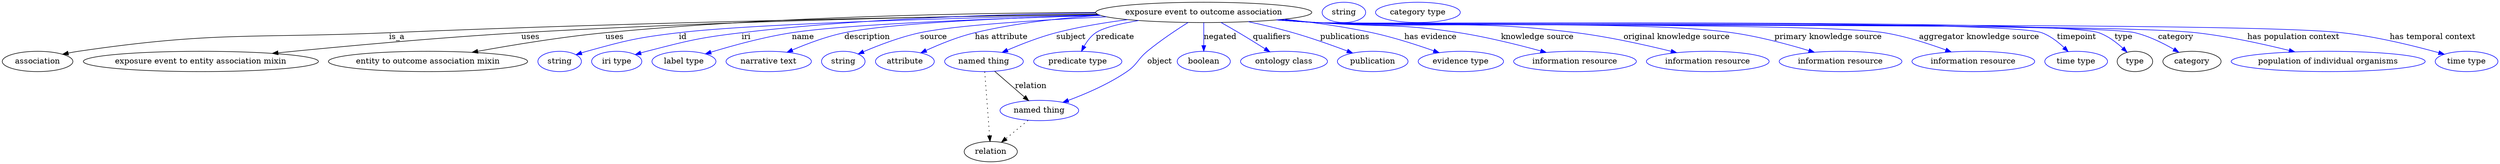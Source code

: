 digraph {
	graph [bb="0,0,4412.6,283"];
	node [label="\N"];
	"exposure event to outcome association"	[height=0.5,
		label="exposure event to outcome association",
		pos="2123.4,265",
		width=5.3079];
	association	[height=0.5,
		pos="62.394,178",
		width=1.7332];
	"exposure event to outcome association" -> association	[label=is_a,
		lp="696.39,221.5",
		pos="e,106.47,190.82 1935.6,261.58 1660.5,257.55 1131.8,247.96 682.39,229 438.17,218.7 375.18,231.93 133.39,196 127.91,195.18 122.23,\
194.15 116.57,193"];
	"exposure event to entity association mixin"	[height=0.5,
		pos="350.39,178",
		width=5.7773];
	"exposure event to outcome association" -> "exposure event to entity association mixin"	[label=uses,
		lp="932.89,221.5",
		pos="e,476.69,192.31 1934.8,261.98 1697.2,258.64 1276.2,250.09 916.39,229 769.42,220.38 601.44,204.82 486.91,193.34"];
	"entity to outcome association mixin"	[height=0.5,
		pos="752.39,178",
		width=4.8926];
	"exposure event to outcome association" -> "entity to outcome association mixin"	[label=uses,
		lp="1081.9,221.5",
		pos="e,830.19,194.21 1932.3,264.87 1720,264.16 1367.5,258.01 1065.4,229 988.99,221.66 902.92,207.48 840.41,196.08"];
	id	[color=blue,
		height=0.5,
		label=string,
		pos="984.39,178",
		width=1.0652];
	"exposure event to outcome association" -> id	[color=blue,
		label=id,
		lp="1202.4,221.5",
		pos="e,1013.4,190 1938.2,260.57 1709.5,255.71 1334,245.53 1195.4,229 1122,220.25 1103.6,215.72 1032.4,196 1029.3,195.14 1026.1,194.18 \
1022.9,193.16",
		style=solid];
	iri	[color=blue,
		height=0.5,
		label="iri type",
		pos="1085.4,178",
		width=1.2277];
	"exposure event to outcome association" -> iri	[color=blue,
		label=iri,
		lp="1314.4,221.5",
		pos="e,1118.3,190.21 1932.5,263.96 1766.5,261.99 1519.8,254.38 1306.4,229 1230.8,220.01 1212.1,214.99 1138.4,196 1135,195.13 1131.5,194.17 \
1128.1,193.16",
		style=solid];
	name	[color=blue,
		height=0.5,
		label="label type",
		pos="1204.4,178",
		width=1.5707];
	"exposure event to outcome association" -> name	[color=blue,
		label=name,
		lp="1415.4,221.5",
		pos="e,1242.3,191.43 1941.2,259.56 1760.5,254.38 1496.5,244.5 1395.4,229 1345.8,221.4 1290.4,206.14 1252.2,194.46",
		style=solid];
	description	[color=blue,
		height=0.5,
		label="narrative text",
		pos="1354.4,178",
		width=2.0943];
	"exposure event to outcome association" -> description	[color=blue,
		label=description,
		lp="1527.9,221.5",
		pos="e,1386.6,194.3 1939.5,260.07 1782.9,255.59 1570.5,246.48 1487.4,229 1455.8,222.36 1421.8,209.45 1396.1,198.42",
		style=solid];
	source	[color=blue,
		height=0.5,
		label=string,
		pos="1486.4,178",
		width=1.0652];
	"exposure event to outcome association" -> source	[color=blue,
		label=source,
		lp="1645.4,221.5",
		pos="e,1512.6,191.27 1951.1,257.21 1831.2,251.48 1682.3,242.12 1621.4,229 1586.6,221.5 1548.7,206.86 1521.9,195.35",
		style=solid];
	"has attribute"	[color=blue,
		height=0.5,
		label=attribute,
		pos="1594.4,178",
		width=1.4443];
	"exposure event to outcome association" -> "has attribute"	[color=blue,
		label="has attribute",
		lp="1765.4,221.5",
		pos="e,1622.7,193.22 1940.6,259.72 1870.4,255.09 1790,246.11 1718.4,229 1688.3,221.8 1655.9,208.54 1631.8,197.49",
		style=solid];
	subject	[color=blue,
		height=0.5,
		label="named thing",
		pos="1734.4,178",
		width=1.9318];
	"exposure event to outcome association" -> subject	[color=blue,
		label=subject,
		lp="1888.4,221.5",
		pos="e,1766.6,194.05 1988.8,252.18 1947.8,246.92 1902.9,239.46 1862.4,229 1832.7,221.33 1800.6,208.77 1776,198.16",
		style=solid];
	predicate	[color=blue,
		height=0.5,
		label="predicate type",
		pos="1900.4,178",
		width=2.1665];
	"exposure event to outcome association" -> predicate	[color=blue,
		label=predicate,
		lp="1966.4,221.5",
		pos="e,1907,196.02 2008.3,250.6 1975.9,245.16 1945.8,238 1932.4,229 1923.6,223.12 1916.8,213.94 1911.7,205.04",
		style=solid];
	object	[color=blue,
		height=0.5,
		label="named thing",
		pos="1832.4,91",
		width=1.9318];
	"exposure event to outcome association" -> object	[color=blue,
		label=object,
		lp="2045.4,178",
		pos="e,1874,105.47 2095.7,247.14 2075,234.12 2046.5,215.14 2023.4,196 2006,181.57 2006.1,172.77 1987.4,160 1955.3,138.07 1915,120.64 \
1883.5,108.92",
		style=solid];
	negated	[color=blue,
		height=0.5,
		label=boolean,
		pos="2123.4,178",
		width=1.2999];
	"exposure event to outcome association" -> negated	[color=blue,
		label=negated,
		lp="2152.4,221.5",
		pos="e,2123.4,196.18 2123.4,246.8 2123.4,235.16 2123.4,219.55 2123.4,206.24",
		style=solid];
	qualifiers	[color=blue,
		height=0.5,
		label="ontology class",
		pos="2264.4,178",
		width=2.1304];
	"exposure event to outcome association" -> qualifiers	[color=blue,
		label=qualifiers,
		lp="2243.9,221.5",
		pos="e,2239.7,195.09 2153.8,247.21 2163.9,241.54 2175.2,235.09 2185.4,229 2200.5,219.98 2216.9,209.64 2230.9,200.72",
		style=solid];
	publications	[color=blue,
		height=0.5,
		label=publication,
		pos="2421.4,178",
		width=1.7332];
	"exposure event to outcome association" -> publications	[color=blue,
		label=publications,
		lp="2372.4,221.5",
		pos="e,2386.1,192.98 2202.2,248.56 2227.7,243.04 2255.9,236.35 2281.4,229 2313.6,219.71 2349.3,206.96 2376.5,196.66",
		style=solid];
	"has evidence"	[color=blue,
		height=0.5,
		label="evidence type",
		pos="2577.4,178",
		width=2.0943];
	"exposure event to outcome association" -> "has evidence"	[color=blue,
		label="has evidence",
		lp="2523.9,221.5",
		pos="e,2538.9,193.53 2265.2,252.86 2314.6,247.51 2370.3,239.83 2420.4,229 2457.6,220.96 2498.6,207.76 2529.3,196.95",
		style=solid];
	"knowledge source"	[color=blue,
		height=0.5,
		label="information resource",
		pos="2779.4,178",
		width=3.015];
	"exposure event to outcome association" -> "knowledge source"	[color=blue,
		label="knowledge source",
		lp="2712.9,221.5",
		pos="e,2728.5,193.94 2258.7,252.26 2280.3,250.45 2302.5,248.64 2323.4,247 2434.9,238.26 2463.9,246.31 2574.4,229 2623.5,221.3 2678.2,\
207.7 2718.8,196.62",
		style=solid];
	"original knowledge source"	[color=blue,
		height=0.5,
		label="information resource",
		pos="3014.4,178",
		width=3.015];
	"exposure event to outcome association" -> "original knowledge source"	[color=blue,
		label="original knowledge source",
		lp="2959.4,221.5",
		pos="e,2959.3,193.63 2255.1,251.95 2277.9,250.11 2301.3,248.37 2323.4,247 2526.7,234.37 2579.3,254.47 2781.4,229 2838.8,221.77 2902.9,\
207.54 2949.4,196.1",
		style=solid];
	"primary knowledge source"	[color=blue,
		height=0.5,
		label="information resource",
		pos="3249.4,178",
		width=3.015];
	"exposure event to outcome association" -> "primary knowledge source"	[color=blue,
		label="primary knowledge source",
		lp="3227.4,221.5",
		pos="e,3203.1,194.28 2253.5,251.8 2276.8,249.94 2300.8,248.24 2323.4,247 2486.3,238.09 2895.8,251.71 3057.4,229 3103.9,222.46 3155.3,\
208.71 3193.2,197.28",
		style=solid];
	"aggregator knowledge source"	[color=blue,
		height=0.5,
		label="information resource",
		pos="3484.4,178",
		width=3.015];
	"exposure event to outcome association" -> "aggregator knowledge source"	[color=blue,
		label="aggregator knowledge source",
		lp="3494.9,221.5",
		pos="e,3445.2,194.88 2252.7,251.74 2276.2,249.87 2300.5,248.18 2323.4,247 2434.7,241.28 3216.4,247 3326.4,229 3363.9,222.86 3404.8,209.73 \
3435.6,198.46",
		style=solid];
	timepoint	[color=blue,
		height=0.5,
		label="time type",
		pos="3666.4,178",
		width=1.5346];
	"exposure event to outcome association" -> timepoint	[color=blue,
		label=timepoint,
		lp="3667.4,221.5",
		pos="e,3652.2,195.45 2252.4,251.68 2276,249.82 2300.4,248.14 2323.4,247 2394.5,243.48 3538.5,253.45 3605.4,229 3620.3,223.55 3634.2,212.79 \
3645,202.65",
		style=solid];
	type	[height=0.5,
		pos="3770.4,178",
		width=0.86659];
	"exposure event to outcome association" -> type	[color=blue,
		label=type,
		lp="3750.4,221.5",
		pos="e,3756.3,194.49 2252.1,251.69 2275.8,249.81 2300.3,248.13 2323.4,247 2400.1,243.24 3633.9,254.49 3706.4,229 3722.4,223.38 3737.5,\
212 3749,201.52",
		style=solid];
	category	[height=0.5,
		pos="3871.4,178",
		width=1.4263];
	"exposure event to outcome association" -> category	[color=blue,
		label=category,
		lp="3842.9,221.5",
		pos="e,3848.1,194.33 2252.1,251.68 2275.8,249.8 2300.3,248.12 2323.4,247 2403.7,243.09 3692.2,247.8 3770.4,229 3794.9,223.11 3820.2,210.52 \
3839.4,199.44",
		style=solid];
	"has population context"	[color=blue,
		height=0.5,
		label="population of individual organisms",
		pos="4112.4,178",
		width=4.7662];
	"exposure event to outcome association" -> "has population context"	[color=blue,
		label="has population context",
		lp="4050.9,221.5",
		pos="e,4053.3,195.04 2252.1,251.66 2275.8,249.79 2300.3,248.11 2323.4,247 2496,238.68 3706.7,248.15 3878.4,229 3934.6,222.74 3997.1,209.02 \
4043.4,197.53",
		style=solid];
	"has temporal context"	[color=blue,
		height=0.5,
		label="time type",
		pos="4357.4,178",
		width=1.5346];
	"exposure event to outcome association" -> "has temporal context"	[color=blue,
		label="has temporal context",
		lp="4297.4,221.5",
		pos="e,4317.9,190.8 2251.9,251.65 2275.6,249.77 2300.2,248.1 2323.4,247 2524.6,237.46 3936.1,250.83 4136.4,229 4196.4,222.46 4263.8,205.81 \
4308.3,193.51",
		style=solid];
	subject -> object	[label=relation,
		lp="1817.4,134.5",
		pos="e,1813.6,108.34 1753.3,160.61 1768.2,147.68 1789.2,129.47 1805.8,115.07"];
	relation	[height=0.5,
		pos="1746.4,18",
		width=1.2999];
	subject -> relation	[pos="e,1745.1,36.188 1735.7,159.79 1737.8,132.48 1741.8,78.994 1744.3,46.38",
		style=dotted];
	object -> relation	[pos="e,1765.3,34.647 1812.4,73.533 1800.8,63.922 1786,51.669 1773.3,41.213",
		style=dotted];
	association_type	[color=blue,
		height=0.5,
		label=string,
		pos="2370.4,265",
		width=1.0652];
	association_category	[color=blue,
		height=0.5,
		label="category type",
		pos="2501.4,265",
		width=2.0762];
}

